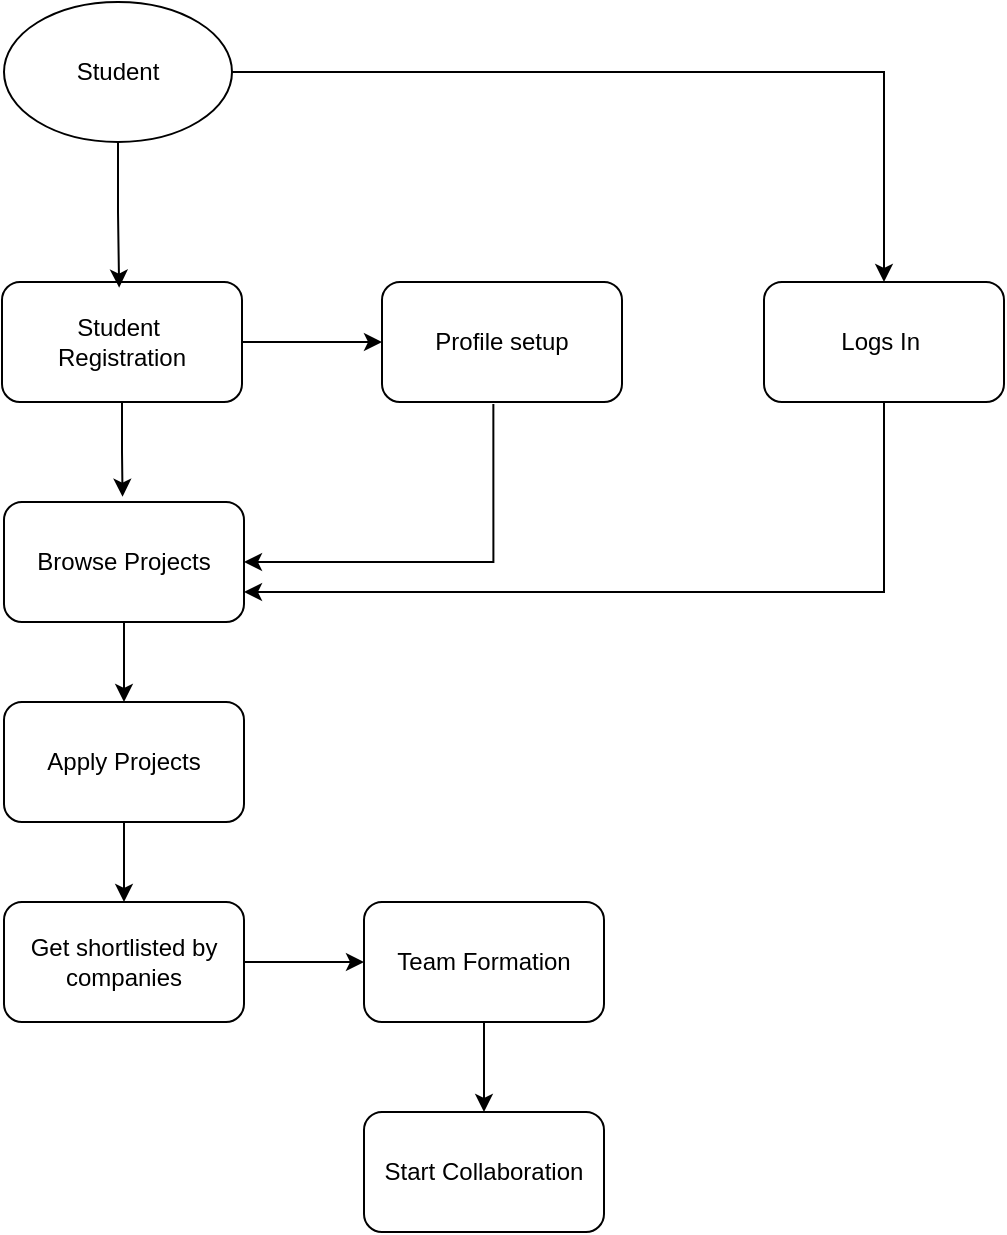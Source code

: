 <mxfile version="28.0.7" pages="2">
  <diagram name="Student Flow Diagram" id="hrxoyQjeP7wXpP-OYZ0P">
    <mxGraphModel dx="872" dy="473" grid="1" gridSize="10" guides="1" tooltips="1" connect="1" arrows="1" fold="1" page="1" pageScale="1" pageWidth="827" pageHeight="1169" math="0" shadow="0">
      <root>
        <mxCell id="0" />
        <mxCell id="1" parent="0" />
        <mxCell id="S9lidXvmGltGdRZUl2o3-11" style="edgeStyle=orthogonalEdgeStyle;rounded=0;orthogonalLoop=1;jettySize=auto;html=1;entryX=0;entryY=0.5;entryDx=0;entryDy=0;" parent="1" source="S9lidXvmGltGdRZUl2o3-3" target="S9lidXvmGltGdRZUl2o3-6" edge="1">
          <mxGeometry relative="1" as="geometry" />
        </mxCell>
        <mxCell id="S9lidXvmGltGdRZUl2o3-3" value="Student&amp;nbsp;&lt;div&gt;Registration&lt;/div&gt;" style="rounded=1;whiteSpace=wrap;html=1;" parent="1" vertex="1">
          <mxGeometry x="259" y="170" width="120" height="60" as="geometry" />
        </mxCell>
        <mxCell id="S9lidXvmGltGdRZUl2o3-4" value="" style="group" parent="1" vertex="1" connectable="0">
          <mxGeometry x="260" y="30" width="114" height="70" as="geometry" />
        </mxCell>
        <mxCell id="S9lidXvmGltGdRZUl2o3-1" value="" style="ellipse;whiteSpace=wrap;html=1;" parent="S9lidXvmGltGdRZUl2o3-4" vertex="1">
          <mxGeometry width="114" height="70" as="geometry" />
        </mxCell>
        <mxCell id="S9lidXvmGltGdRZUl2o3-2" value="Student" style="text;strokeColor=none;align=center;fillColor=none;html=1;verticalAlign=middle;whiteSpace=wrap;rounded=0;" parent="S9lidXvmGltGdRZUl2o3-4" vertex="1">
          <mxGeometry x="24" y="17.5" width="66" height="35" as="geometry" />
        </mxCell>
        <mxCell id="S9lidXvmGltGdRZUl2o3-15" style="edgeStyle=orthogonalEdgeStyle;rounded=0;orthogonalLoop=1;jettySize=auto;html=1;entryX=1;entryY=0.5;entryDx=0;entryDy=0;exitX=0.464;exitY=1.017;exitDx=0;exitDy=0;exitPerimeter=0;" parent="1" source="S9lidXvmGltGdRZUl2o3-6" target="S9lidXvmGltGdRZUl2o3-12" edge="1">
          <mxGeometry relative="1" as="geometry" />
        </mxCell>
        <mxCell id="S9lidXvmGltGdRZUl2o3-6" value="Profile setup" style="rounded=1;whiteSpace=wrap;html=1;" parent="1" vertex="1">
          <mxGeometry x="449" y="170" width="120" height="60" as="geometry" />
        </mxCell>
        <mxCell id="S9lidXvmGltGdRZUl2o3-10" style="edgeStyle=orthogonalEdgeStyle;rounded=0;orthogonalLoop=1;jettySize=auto;html=1;entryX=0.488;entryY=0.047;entryDx=0;entryDy=0;entryPerimeter=0;" parent="1" source="S9lidXvmGltGdRZUl2o3-1" target="S9lidXvmGltGdRZUl2o3-3" edge="1">
          <mxGeometry relative="1" as="geometry" />
        </mxCell>
        <mxCell id="S9lidXvmGltGdRZUl2o3-17" style="edgeStyle=orthogonalEdgeStyle;rounded=0;orthogonalLoop=1;jettySize=auto;html=1;entryX=0.5;entryY=0;entryDx=0;entryDy=0;" parent="1" source="S9lidXvmGltGdRZUl2o3-12" target="S9lidXvmGltGdRZUl2o3-16" edge="1">
          <mxGeometry relative="1" as="geometry" />
        </mxCell>
        <mxCell id="S9lidXvmGltGdRZUl2o3-12" value="Browse Projects" style="rounded=1;whiteSpace=wrap;html=1;" parent="1" vertex="1">
          <mxGeometry x="260" y="280" width="120" height="60" as="geometry" />
        </mxCell>
        <mxCell id="S9lidXvmGltGdRZUl2o3-14" style="edgeStyle=orthogonalEdgeStyle;rounded=0;orthogonalLoop=1;jettySize=auto;html=1;entryX=0.494;entryY=-0.044;entryDx=0;entryDy=0;entryPerimeter=0;" parent="1" source="S9lidXvmGltGdRZUl2o3-3" target="S9lidXvmGltGdRZUl2o3-12" edge="1">
          <mxGeometry relative="1" as="geometry" />
        </mxCell>
        <mxCell id="S9lidXvmGltGdRZUl2o3-19" style="edgeStyle=orthogonalEdgeStyle;rounded=0;orthogonalLoop=1;jettySize=auto;html=1;entryX=0.5;entryY=0;entryDx=0;entryDy=0;" parent="1" source="S9lidXvmGltGdRZUl2o3-16" target="S9lidXvmGltGdRZUl2o3-18" edge="1">
          <mxGeometry relative="1" as="geometry" />
        </mxCell>
        <mxCell id="S9lidXvmGltGdRZUl2o3-16" value="Apply Projects" style="rounded=1;whiteSpace=wrap;html=1;" parent="1" vertex="1">
          <mxGeometry x="260" y="380" width="120" height="60" as="geometry" />
        </mxCell>
        <mxCell id="S9lidXvmGltGdRZUl2o3-21" style="edgeStyle=orthogonalEdgeStyle;rounded=0;orthogonalLoop=1;jettySize=auto;html=1;entryX=0;entryY=0.5;entryDx=0;entryDy=0;" parent="1" source="S9lidXvmGltGdRZUl2o3-18" target="S9lidXvmGltGdRZUl2o3-20" edge="1">
          <mxGeometry relative="1" as="geometry" />
        </mxCell>
        <mxCell id="S9lidXvmGltGdRZUl2o3-18" value="Get shortlisted by companies" style="rounded=1;whiteSpace=wrap;html=1;" parent="1" vertex="1">
          <mxGeometry x="260" y="480" width="120" height="60" as="geometry" />
        </mxCell>
        <mxCell id="S9lidXvmGltGdRZUl2o3-23" style="edgeStyle=orthogonalEdgeStyle;rounded=0;orthogonalLoop=1;jettySize=auto;html=1;entryX=0.5;entryY=0;entryDx=0;entryDy=0;" parent="1" source="S9lidXvmGltGdRZUl2o3-20" target="S9lidXvmGltGdRZUl2o3-22" edge="1">
          <mxGeometry relative="1" as="geometry" />
        </mxCell>
        <mxCell id="S9lidXvmGltGdRZUl2o3-20" value="Team Formation" style="rounded=1;whiteSpace=wrap;html=1;" parent="1" vertex="1">
          <mxGeometry x="440" y="480" width="120" height="60" as="geometry" />
        </mxCell>
        <mxCell id="S9lidXvmGltGdRZUl2o3-22" value="Start Collaboration" style="rounded=1;whiteSpace=wrap;html=1;" parent="1" vertex="1">
          <mxGeometry x="440" y="585" width="120" height="60" as="geometry" />
        </mxCell>
        <mxCell id="P4-nhu1akQRkxcycB6ZA-3" style="edgeStyle=orthogonalEdgeStyle;rounded=0;orthogonalLoop=1;jettySize=auto;html=1;entryX=1;entryY=0.75;entryDx=0;entryDy=0;" edge="1" parent="1" source="P4-nhu1akQRkxcycB6ZA-1" target="S9lidXvmGltGdRZUl2o3-12">
          <mxGeometry relative="1" as="geometry">
            <Array as="points">
              <mxPoint x="700" y="325" />
            </Array>
          </mxGeometry>
        </mxCell>
        <mxCell id="P4-nhu1akQRkxcycB6ZA-1" value="Logs In&amp;nbsp;" style="rounded=1;whiteSpace=wrap;html=1;" vertex="1" parent="1">
          <mxGeometry x="640" y="170" width="120" height="60" as="geometry" />
        </mxCell>
        <mxCell id="P4-nhu1akQRkxcycB6ZA-2" style="edgeStyle=orthogonalEdgeStyle;rounded=0;orthogonalLoop=1;jettySize=auto;html=1;entryX=0.5;entryY=0;entryDx=0;entryDy=0;" edge="1" parent="1" source="S9lidXvmGltGdRZUl2o3-1" target="P4-nhu1akQRkxcycB6ZA-1">
          <mxGeometry relative="1" as="geometry" />
        </mxCell>
      </root>
    </mxGraphModel>
  </diagram>
  <diagram id="Qi5JHlMPecgAA9SFpXOO" name="Company flow Diagram">
    <mxGraphModel dx="679" dy="374" grid="1" gridSize="10" guides="1" tooltips="1" connect="1" arrows="1" fold="1" page="1" pageScale="1" pageWidth="827" pageHeight="1169" math="0" shadow="0">
      <root>
        <mxCell id="0" />
        <mxCell id="1" parent="0" />
        <mxCell id="brM7SidahDPQ7G2JNTW8-2" value="&lt;div&gt;Company Registration&lt;/div&gt;" style="rounded=1;whiteSpace=wrap;html=1;" vertex="1" parent="1">
          <mxGeometry x="259" y="180" width="120" height="60" as="geometry" />
        </mxCell>
        <mxCell id="brM7SidahDPQ7G2JNTW8-3" value="" style="group" vertex="1" connectable="0" parent="1">
          <mxGeometry x="260" y="70" width="114" height="70" as="geometry" />
        </mxCell>
        <mxCell id="brM7SidahDPQ7G2JNTW8-4" value="" style="ellipse;whiteSpace=wrap;html=1;" vertex="1" parent="brM7SidahDPQ7G2JNTW8-3">
          <mxGeometry width="114" height="70" as="geometry" />
        </mxCell>
        <mxCell id="brM7SidahDPQ7G2JNTW8-5" value="Company" style="text;strokeColor=none;align=center;fillColor=none;html=1;verticalAlign=middle;whiteSpace=wrap;rounded=0;" vertex="1" parent="brM7SidahDPQ7G2JNTW8-3">
          <mxGeometry x="24" y="17.5" width="66" height="35" as="geometry" />
        </mxCell>
        <mxCell id="brM7SidahDPQ7G2JNTW8-7" value="Project submission" style="rounded=1;whiteSpace=wrap;html=1;" vertex="1" parent="1">
          <mxGeometry x="257" y="290" width="120" height="60" as="geometry" />
        </mxCell>
        <mxCell id="brM7SidahDPQ7G2JNTW8-8" style="edgeStyle=orthogonalEdgeStyle;rounded=0;orthogonalLoop=1;jettySize=auto;html=1;entryX=0.488;entryY=0.047;entryDx=0;entryDy=0;entryPerimeter=0;" edge="1" parent="1" source="brM7SidahDPQ7G2JNTW8-4" target="brM7SidahDPQ7G2JNTW8-2">
          <mxGeometry relative="1" as="geometry" />
        </mxCell>
        <mxCell id="brM7SidahDPQ7G2JNTW8-9" style="edgeStyle=orthogonalEdgeStyle;rounded=0;orthogonalLoop=1;jettySize=auto;html=1;entryX=0.5;entryY=0;entryDx=0;entryDy=0;" edge="1" parent="1" source="brM7SidahDPQ7G2JNTW8-10" target="brM7SidahDPQ7G2JNTW8-13">
          <mxGeometry relative="1" as="geometry" />
        </mxCell>
        <mxCell id="brM7SidahDPQ7G2JNTW8-10" value="Admin Approval" style="rounded=1;whiteSpace=wrap;html=1;" vertex="1" parent="1">
          <mxGeometry x="259" y="400" width="120" height="60" as="geometry" />
        </mxCell>
        <mxCell id="brM7SidahDPQ7G2JNTW8-12" style="edgeStyle=orthogonalEdgeStyle;rounded=0;orthogonalLoop=1;jettySize=auto;html=1;entryX=0.5;entryY=0;entryDx=0;entryDy=0;" edge="1" parent="1" source="brM7SidahDPQ7G2JNTW8-13" target="brM7SidahDPQ7G2JNTW8-15">
          <mxGeometry relative="1" as="geometry" />
        </mxCell>
        <mxCell id="brM7SidahDPQ7G2JNTW8-13" value="Student Applications" style="rounded=1;whiteSpace=wrap;html=1;" vertex="1" parent="1">
          <mxGeometry x="259" y="500" width="120" height="60" as="geometry" />
        </mxCell>
        <mxCell id="brM7SidahDPQ7G2JNTW8-14" style="edgeStyle=orthogonalEdgeStyle;rounded=0;orthogonalLoop=1;jettySize=auto;html=1;entryX=0;entryY=0.5;entryDx=0;entryDy=0;" edge="1" parent="1" source="brM7SidahDPQ7G2JNTW8-15" target="brM7SidahDPQ7G2JNTW8-17">
          <mxGeometry relative="1" as="geometry" />
        </mxCell>
        <mxCell id="brM7SidahDPQ7G2JNTW8-15" value="Shortlist and Approve" style="rounded=1;whiteSpace=wrap;html=1;" vertex="1" parent="1">
          <mxGeometry x="259" y="600" width="120" height="60" as="geometry" />
        </mxCell>
        <mxCell id="brM7SidahDPQ7G2JNTW8-16" style="edgeStyle=orthogonalEdgeStyle;rounded=0;orthogonalLoop=1;jettySize=auto;html=1;entryX=0.5;entryY=0;entryDx=0;entryDy=0;" edge="1" parent="1" source="brM7SidahDPQ7G2JNTW8-17" target="brM7SidahDPQ7G2JNTW8-18">
          <mxGeometry relative="1" as="geometry" />
        </mxCell>
        <mxCell id="brM7SidahDPQ7G2JNTW8-17" value="Track Team Progress" style="rounded=1;whiteSpace=wrap;html=1;" vertex="1" parent="1">
          <mxGeometry x="439" y="600" width="120" height="60" as="geometry" />
        </mxCell>
        <mxCell id="brM7SidahDPQ7G2JNTW8-18" value="Give Feedback" style="rounded=1;whiteSpace=wrap;html=1;" vertex="1" parent="1">
          <mxGeometry x="439" y="705" width="120" height="60" as="geometry" />
        </mxCell>
        <mxCell id="brM7SidahDPQ7G2JNTW8-20" style="edgeStyle=orthogonalEdgeStyle;rounded=0;orthogonalLoop=1;jettySize=auto;html=1;exitX=0.5;exitY=1;exitDx=0;exitDy=0;entryX=0.522;entryY=-0.04;entryDx=0;entryDy=0;entryPerimeter=0;" edge="1" parent="1" source="brM7SidahDPQ7G2JNTW8-2" target="brM7SidahDPQ7G2JNTW8-7">
          <mxGeometry relative="1" as="geometry">
            <mxPoint x="319" y="250" as="sourcePoint" />
            <mxPoint x="319" y="280" as="targetPoint" />
          </mxGeometry>
        </mxCell>
        <mxCell id="brM7SidahDPQ7G2JNTW8-21" style="edgeStyle=orthogonalEdgeStyle;rounded=0;orthogonalLoop=1;jettySize=auto;html=1;entryX=0.48;entryY=-0.047;entryDx=0;entryDy=0;entryPerimeter=0;" edge="1" parent="1" source="brM7SidahDPQ7G2JNTW8-7" target="brM7SidahDPQ7G2JNTW8-10">
          <mxGeometry relative="1" as="geometry" />
        </mxCell>
        <mxCell id="brM7SidahDPQ7G2JNTW8-24" style="edgeStyle=orthogonalEdgeStyle;rounded=0;orthogonalLoop=1;jettySize=auto;html=1;entryX=1;entryY=0.5;entryDx=0;entryDy=0;exitX=0.445;exitY=1.013;exitDx=0;exitDy=0;exitPerimeter=0;" edge="1" parent="1" source="brM7SidahDPQ7G2JNTW8-22" target="brM7SidahDPQ7G2JNTW8-7">
          <mxGeometry relative="1" as="geometry">
            <mxPoint x="591.52" y="290.02" as="sourcePoint" />
            <mxPoint x="439.0" y="366.9" as="targetPoint" />
          </mxGeometry>
        </mxCell>
        <mxCell id="brM7SidahDPQ7G2JNTW8-22" value="Logs In&amp;nbsp;" style="rounded=1;whiteSpace=wrap;html=1;" vertex="1" parent="1">
          <mxGeometry x="470" y="180" width="120" height="60" as="geometry" />
        </mxCell>
        <mxCell id="brM7SidahDPQ7G2JNTW8-23" style="edgeStyle=orthogonalEdgeStyle;rounded=0;orthogonalLoop=1;jettySize=auto;html=1;entryX=0.417;entryY=0;entryDx=0;entryDy=0;entryPerimeter=0;" edge="1" parent="1" source="brM7SidahDPQ7G2JNTW8-4" target="brM7SidahDPQ7G2JNTW8-22">
          <mxGeometry relative="1" as="geometry" />
        </mxCell>
      </root>
    </mxGraphModel>
  </diagram>
</mxfile>
